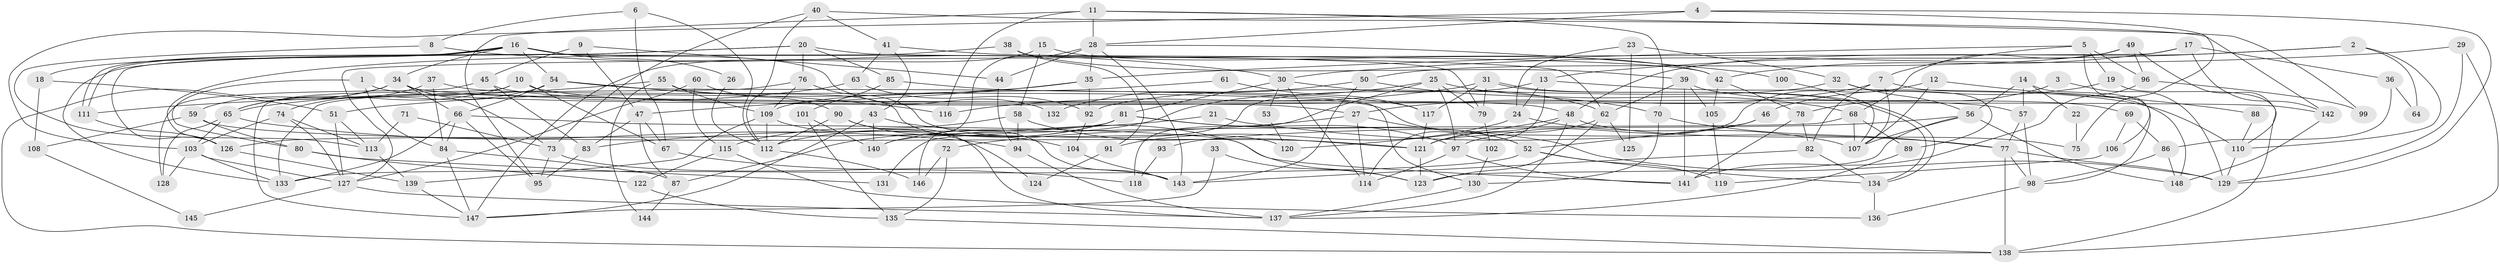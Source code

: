 // coarse degree distribution, {5: 0.19387755102040816, 3: 0.17346938775510204, 2: 0.15306122448979592, 8: 0.08163265306122448, 6: 0.12244897959183673, 10: 0.02040816326530612, 7: 0.10204081632653061, 9: 0.04081632653061224, 4: 0.11224489795918367}
// Generated by graph-tools (version 1.1) at 2025/41/03/06/25 10:41:54]
// undirected, 148 vertices, 296 edges
graph export_dot {
graph [start="1"]
  node [color=gray90,style=filled];
  1;
  2;
  3;
  4;
  5;
  6;
  7;
  8;
  9;
  10;
  11;
  12;
  13;
  14;
  15;
  16;
  17;
  18;
  19;
  20;
  21;
  22;
  23;
  24;
  25;
  26;
  27;
  28;
  29;
  30;
  31;
  32;
  33;
  34;
  35;
  36;
  37;
  38;
  39;
  40;
  41;
  42;
  43;
  44;
  45;
  46;
  47;
  48;
  49;
  50;
  51;
  52;
  53;
  54;
  55;
  56;
  57;
  58;
  59;
  60;
  61;
  62;
  63;
  64;
  65;
  66;
  67;
  68;
  69;
  70;
  71;
  72;
  73;
  74;
  75;
  76;
  77;
  78;
  79;
  80;
  81;
  82;
  83;
  84;
  85;
  86;
  87;
  88;
  89;
  90;
  91;
  92;
  93;
  94;
  95;
  96;
  97;
  98;
  99;
  100;
  101;
  102;
  103;
  104;
  105;
  106;
  107;
  108;
  109;
  110;
  111;
  112;
  113;
  114;
  115;
  116;
  117;
  118;
  119;
  120;
  121;
  122;
  123;
  124;
  125;
  126;
  127;
  128;
  129;
  130;
  131;
  132;
  133;
  134;
  135;
  136;
  137;
  138;
  139;
  140;
  141;
  142;
  143;
  144;
  145;
  146;
  147;
  148;
  1 -- 27;
  1 -- 84;
  1 -- 80;
  2 -- 110;
  2 -- 13;
  2 -- 48;
  2 -- 64;
  3 -- 78;
  3 -- 129;
  4 -- 103;
  4 -- 28;
  4 -- 75;
  4 -- 129;
  5 -- 7;
  5 -- 96;
  5 -- 19;
  5 -- 35;
  5 -- 106;
  6 -- 112;
  6 -- 67;
  6 -- 8;
  7 -- 27;
  7 -- 148;
  7 -- 82;
  7 -- 107;
  8 -- 30;
  8 -- 113;
  9 -- 44;
  9 -- 45;
  9 -- 47;
  10 -- 65;
  10 -- 147;
  10 -- 57;
  10 -- 67;
  11 -- 28;
  11 -- 95;
  11 -- 70;
  11 -- 99;
  11 -- 116;
  12 -- 107;
  12 -- 121;
  12 -- 88;
  13 -- 140;
  13 -- 114;
  13 -- 24;
  13 -- 110;
  14 -- 98;
  14 -- 57;
  14 -- 22;
  14 -- 56;
  15 -- 147;
  15 -- 58;
  15 -- 42;
  16 -- 34;
  16 -- 111;
  16 -- 111;
  16 -- 18;
  16 -- 26;
  16 -- 54;
  16 -- 79;
  16 -- 132;
  17 -- 127;
  17 -- 42;
  17 -- 36;
  17 -- 142;
  18 -- 51;
  18 -- 108;
  19 -- 138;
  19 -- 46;
  20 -- 62;
  20 -- 133;
  20 -- 76;
  20 -- 85;
  20 -- 126;
  21 -- 77;
  21 -- 83;
  22 -- 75;
  23 -- 24;
  23 -- 32;
  23 -- 125;
  24 -- 107;
  24 -- 91;
  25 -- 79;
  25 -- 97;
  25 -- 68;
  25 -- 118;
  25 -- 140;
  26 -- 112;
  27 -- 52;
  27 -- 72;
  27 -- 114;
  28 -- 35;
  28 -- 143;
  28 -- 44;
  28 -- 100;
  28 -- 146;
  29 -- 129;
  29 -- 138;
  29 -- 30;
  30 -- 81;
  30 -- 53;
  30 -- 62;
  30 -- 114;
  31 -- 116;
  31 -- 134;
  31 -- 134;
  31 -- 79;
  31 -- 117;
  32 -- 56;
  32 -- 89;
  32 -- 92;
  33 -- 147;
  33 -- 123;
  34 -- 66;
  34 -- 73;
  34 -- 59;
  34 -- 138;
  34 -- 142;
  35 -- 92;
  35 -- 47;
  35 -- 51;
  36 -- 86;
  36 -- 64;
  37 -- 84;
  37 -- 65;
  37 -- 52;
  38 -- 126;
  38 -- 39;
  38 -- 91;
  39 -- 69;
  39 -- 62;
  39 -- 105;
  39 -- 141;
  40 -- 142;
  40 -- 112;
  40 -- 41;
  40 -- 73;
  41 -- 43;
  41 -- 42;
  41 -- 63;
  42 -- 78;
  42 -- 105;
  43 -- 147;
  43 -- 123;
  43 -- 140;
  44 -- 94;
  45 -- 128;
  45 -- 48;
  45 -- 83;
  46 -- 52;
  46 -- 97;
  47 -- 67;
  47 -- 83;
  47 -- 87;
  48 -- 137;
  48 -- 75;
  48 -- 120;
  48 -- 121;
  49 -- 110;
  49 -- 50;
  49 -- 68;
  49 -- 96;
  50 -- 70;
  50 -- 143;
  50 -- 132;
  51 -- 127;
  51 -- 113;
  52 -- 134;
  52 -- 119;
  52 -- 133;
  53 -- 120;
  54 -- 66;
  54 -- 74;
  54 -- 116;
  54 -- 130;
  55 -- 111;
  55 -- 143;
  55 -- 109;
  55 -- 144;
  56 -- 107;
  56 -- 93;
  56 -- 123;
  56 -- 148;
  57 -- 77;
  57 -- 98;
  58 -- 121;
  58 -- 94;
  58 -- 115;
  59 -- 121;
  59 -- 80;
  59 -- 108;
  60 -- 115;
  60 -- 90;
  60 -- 127;
  61 -- 109;
  61 -- 117;
  62 -- 123;
  62 -- 121;
  62 -- 125;
  63 -- 92;
  63 -- 65;
  65 -- 103;
  65 -- 94;
  65 -- 128;
  66 -- 133;
  66 -- 141;
  66 -- 84;
  66 -- 95;
  67 -- 118;
  68 -- 89;
  68 -- 107;
  68 -- 131;
  69 -- 86;
  69 -- 106;
  70 -- 77;
  70 -- 130;
  71 -- 113;
  71 -- 73;
  72 -- 135;
  72 -- 146;
  73 -- 95;
  73 -- 143;
  74 -- 113;
  74 -- 103;
  74 -- 127;
  76 -- 133;
  76 -- 109;
  76 -- 120;
  77 -- 129;
  77 -- 98;
  77 -- 138;
  78 -- 141;
  78 -- 82;
  79 -- 102;
  80 -- 122;
  80 -- 131;
  81 -- 126;
  81 -- 97;
  81 -- 87;
  81 -- 112;
  81 -- 129;
  82 -- 134;
  82 -- 143;
  83 -- 95;
  84 -- 87;
  84 -- 147;
  85 -- 117;
  85 -- 101;
  86 -- 148;
  86 -- 98;
  87 -- 144;
  88 -- 110;
  89 -- 137;
  90 -- 112;
  90 -- 137;
  90 -- 104;
  91 -- 124;
  92 -- 104;
  93 -- 118;
  94 -- 137;
  96 -- 141;
  96 -- 99;
  97 -- 114;
  97 -- 141;
  98 -- 136;
  100 -- 107;
  101 -- 140;
  101 -- 135;
  102 -- 130;
  103 -- 127;
  103 -- 128;
  103 -- 133;
  104 -- 143;
  105 -- 119;
  106 -- 119;
  108 -- 145;
  109 -- 112;
  109 -- 124;
  109 -- 139;
  110 -- 129;
  111 -- 126;
  112 -- 146;
  113 -- 139;
  115 -- 122;
  115 -- 136;
  117 -- 121;
  121 -- 123;
  122 -- 135;
  126 -- 139;
  127 -- 137;
  127 -- 145;
  130 -- 137;
  134 -- 136;
  135 -- 138;
  139 -- 147;
  142 -- 148;
}

